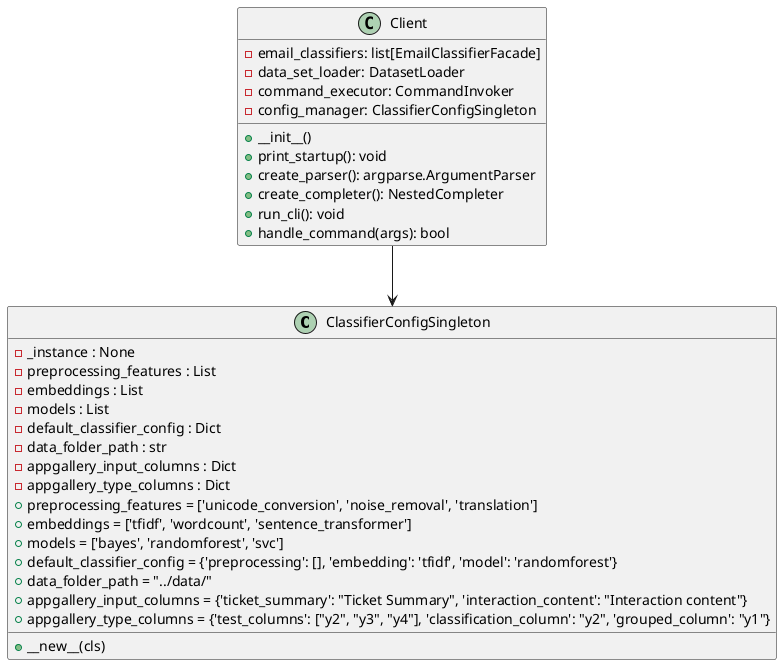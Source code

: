 @startuml

class ClassifierConfigSingleton {
    - _instance : None
    - preprocessing_features : List
    - embeddings : List
    - models : List
    - default_classifier_config : Dict
    - data_folder_path : str
    - appgallery_input_columns : Dict
    - appgallery_type_columns : Dict
    + __new__(cls)
    + preprocessing_features = ['unicode_conversion', 'noise_removal', 'translation']
    + embeddings = ['tfidf', 'wordcount', 'sentence_transformer']
    + models = ['bayes', 'randomforest', 'svc']
    + default_classifier_config = {'preprocessing': [], 'embedding': 'tfidf', 'model': 'randomforest'}
    + data_folder_path = "../data/"
    + appgallery_input_columns = {'ticket_summary': "Ticket Summary", 'interaction_content': "Interaction content"}
    + appgallery_type_columns = {'test_columns': ["y2", "y3", "y4"], 'classification_column': "y2", 'grouped_column': "y1"}
}

class Client {
    - email_classifiers: list[EmailClassifierFacade]
    - data_set_loader: DatasetLoader
    - command_executor: CommandInvoker
    + __init__()
    + print_startup(): void
    + create_parser(): argparse.ArgumentParser
    + create_completer(): NestedCompleter
    + run_cli(): void
    + handle_command(args): bool
    - config_manager: ClassifierConfigSingleton
}

Client --> ClassifierConfigSingleton

@enduml